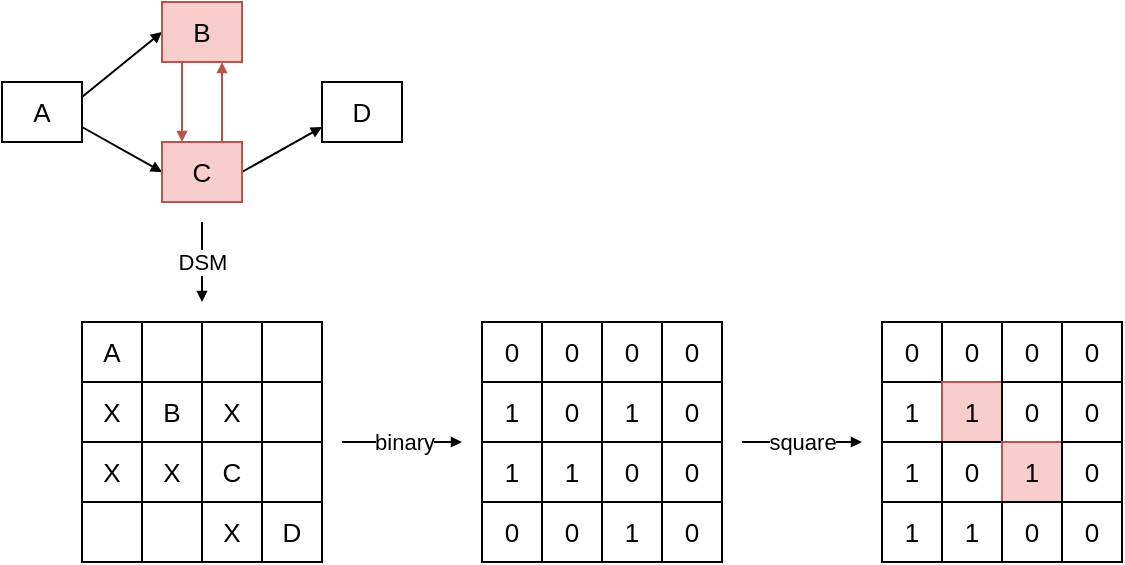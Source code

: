 <mxfile>
    <diagram id="T9uuaTeBy4bPSP1g8a4x" name="Page-1">
        <mxGraphModel dx="1102" dy="825" grid="1" gridSize="10" guides="1" tooltips="1" connect="1" arrows="1" fold="1" page="1" pageScale="1" pageWidth="827" pageHeight="1169" background="#FFFFFF" math="0" shadow="0">
            <root>
                <mxCell id="0"/>
                <mxCell id="1" parent="0"/>
                <mxCell id="249" value="A" style="rounded=0;whiteSpace=wrap;html=1;fontStyle=0;fontSize=13;" vertex="1" parent="1">
                    <mxGeometry x="120" y="240" width="30" height="30" as="geometry"/>
                </mxCell>
                <mxCell id="250" value="X" style="rounded=0;whiteSpace=wrap;html=1;fontStyle=0;fontSize=13;" vertex="1" parent="1">
                    <mxGeometry x="120" y="270" width="30" height="30" as="geometry"/>
                </mxCell>
                <mxCell id="251" value="X" style="rounded=0;whiteSpace=wrap;html=1;fontStyle=0;fontSize=13;" vertex="1" parent="1">
                    <mxGeometry x="120" y="300" width="30" height="30" as="geometry"/>
                </mxCell>
                <mxCell id="252" value="" style="rounded=0;whiteSpace=wrap;html=1;fontStyle=0;fontSize=13;" vertex="1" parent="1">
                    <mxGeometry x="150" y="240" width="30" height="30" as="geometry"/>
                </mxCell>
                <mxCell id="253" value="B" style="rounded=0;whiteSpace=wrap;html=1;fontStyle=0;fontSize=13;" vertex="1" parent="1">
                    <mxGeometry x="150" y="270" width="30" height="30" as="geometry"/>
                </mxCell>
                <mxCell id="254" value="X" style="rounded=0;whiteSpace=wrap;html=1;fontStyle=0;fontSize=13;" vertex="1" parent="1">
                    <mxGeometry x="150" y="300" width="30" height="30" as="geometry"/>
                </mxCell>
                <mxCell id="255" value="" style="rounded=0;whiteSpace=wrap;html=1;fontStyle=0;fontSize=13;" vertex="1" parent="1">
                    <mxGeometry x="180" y="240" width="30" height="30" as="geometry"/>
                </mxCell>
                <mxCell id="256" value="X" style="rounded=0;whiteSpace=wrap;html=1;fontStyle=0;fontSize=13;" vertex="1" parent="1">
                    <mxGeometry x="180" y="270" width="30" height="30" as="geometry"/>
                </mxCell>
                <mxCell id="257" value="C" style="rounded=0;whiteSpace=wrap;html=1;fontStyle=0;fontSize=13;" vertex="1" parent="1">
                    <mxGeometry x="180" y="300" width="30" height="30" as="geometry"/>
                </mxCell>
                <mxCell id="260" value="D" style="rounded=0;whiteSpace=wrap;html=1;fontStyle=0;fontSize=13;" vertex="1" parent="1">
                    <mxGeometry x="210" y="330" width="30" height="30" as="geometry"/>
                </mxCell>
                <mxCell id="261" value="" style="rounded=0;whiteSpace=wrap;html=1;fontStyle=0;fontSize=13;" vertex="1" parent="1">
                    <mxGeometry x="120" y="330" width="30" height="30" as="geometry"/>
                </mxCell>
                <mxCell id="262" value="" style="rounded=0;whiteSpace=wrap;html=1;fontStyle=0;fontSize=13;" vertex="1" parent="1">
                    <mxGeometry x="150" y="330" width="30" height="30" as="geometry"/>
                </mxCell>
                <mxCell id="263" value="X" style="rounded=0;whiteSpace=wrap;html=1;fontStyle=0;fontSize=13;" vertex="1" parent="1">
                    <mxGeometry x="180" y="330" width="30" height="30" as="geometry"/>
                </mxCell>
                <mxCell id="264" value="" style="rounded=0;whiteSpace=wrap;html=1;fontStyle=0;fontSize=13;" vertex="1" parent="1">
                    <mxGeometry x="210" y="240" width="30" height="30" as="geometry"/>
                </mxCell>
                <mxCell id="265" value="" style="rounded=0;whiteSpace=wrap;html=1;fontStyle=0;fontSize=13;" vertex="1" parent="1">
                    <mxGeometry x="210" y="270" width="30" height="30" as="geometry"/>
                </mxCell>
                <mxCell id="266" value="" style="rounded=0;whiteSpace=wrap;html=1;fontStyle=0;fontSize=13;" vertex="1" parent="1">
                    <mxGeometry x="210" y="300" width="30" height="30" as="geometry"/>
                </mxCell>
                <mxCell id="267" value="0" style="rounded=0;whiteSpace=wrap;html=1;fontStyle=0;fontSize=13;" vertex="1" parent="1">
                    <mxGeometry x="320" y="240" width="30" height="30" as="geometry"/>
                </mxCell>
                <mxCell id="268" value="1" style="rounded=0;whiteSpace=wrap;html=1;fontStyle=0;fontSize=13;" vertex="1" parent="1">
                    <mxGeometry x="320" y="270" width="30" height="30" as="geometry"/>
                </mxCell>
                <mxCell id="269" value="1" style="rounded=0;whiteSpace=wrap;html=1;fontStyle=0;fontSize=13;" vertex="1" parent="1">
                    <mxGeometry x="320" y="300" width="30" height="30" as="geometry"/>
                </mxCell>
                <mxCell id="270" value="0" style="rounded=0;whiteSpace=wrap;html=1;fontStyle=0;fontSize=13;" vertex="1" parent="1">
                    <mxGeometry x="350" y="240" width="30" height="30" as="geometry"/>
                </mxCell>
                <mxCell id="271" value="0" style="rounded=0;whiteSpace=wrap;html=1;fontStyle=0;fontSize=13;" vertex="1" parent="1">
                    <mxGeometry x="350" y="270" width="30" height="30" as="geometry"/>
                </mxCell>
                <mxCell id="272" value="1" style="rounded=0;whiteSpace=wrap;html=1;fontStyle=0;fontSize=13;" vertex="1" parent="1">
                    <mxGeometry x="350" y="300" width="30" height="30" as="geometry"/>
                </mxCell>
                <mxCell id="273" value="0" style="rounded=0;whiteSpace=wrap;html=1;fontStyle=0;fontSize=13;" vertex="1" parent="1">
                    <mxGeometry x="380" y="240" width="30" height="30" as="geometry"/>
                </mxCell>
                <mxCell id="274" value="1" style="rounded=0;whiteSpace=wrap;html=1;fontStyle=0;fontSize=13;" vertex="1" parent="1">
                    <mxGeometry x="380" y="270" width="30" height="30" as="geometry"/>
                </mxCell>
                <mxCell id="275" value="0" style="rounded=0;whiteSpace=wrap;html=1;fontStyle=0;fontSize=13;" vertex="1" parent="1">
                    <mxGeometry x="380" y="300" width="30" height="30" as="geometry"/>
                </mxCell>
                <mxCell id="276" value="0" style="rounded=0;whiteSpace=wrap;html=1;fontStyle=0;fontSize=13;" vertex="1" parent="1">
                    <mxGeometry x="410" y="330" width="30" height="30" as="geometry"/>
                </mxCell>
                <mxCell id="277" value="0" style="rounded=0;whiteSpace=wrap;html=1;fontStyle=0;fontSize=13;" vertex="1" parent="1">
                    <mxGeometry x="320" y="330" width="30" height="30" as="geometry"/>
                </mxCell>
                <mxCell id="278" value="0" style="rounded=0;whiteSpace=wrap;html=1;fontStyle=0;fontSize=13;" vertex="1" parent="1">
                    <mxGeometry x="350" y="330" width="30" height="30" as="geometry"/>
                </mxCell>
                <mxCell id="279" value="1" style="rounded=0;whiteSpace=wrap;html=1;fontStyle=0;fontSize=13;" vertex="1" parent="1">
                    <mxGeometry x="380" y="330" width="30" height="30" as="geometry"/>
                </mxCell>
                <mxCell id="280" value="0" style="rounded=0;whiteSpace=wrap;html=1;fontStyle=0;fontSize=13;" vertex="1" parent="1">
                    <mxGeometry x="410" y="240" width="30" height="30" as="geometry"/>
                </mxCell>
                <mxCell id="281" value="0" style="rounded=0;whiteSpace=wrap;html=1;fontStyle=0;fontSize=13;" vertex="1" parent="1">
                    <mxGeometry x="410" y="270" width="30" height="30" as="geometry"/>
                </mxCell>
                <mxCell id="282" value="0" style="rounded=0;whiteSpace=wrap;html=1;fontStyle=0;fontSize=13;" vertex="1" parent="1">
                    <mxGeometry x="410" y="300" width="30" height="30" as="geometry"/>
                </mxCell>
                <mxCell id="284" value="0" style="rounded=0;whiteSpace=wrap;html=1;fontStyle=0;fontSize=13;" vertex="1" parent="1">
                    <mxGeometry x="520" y="240" width="30" height="30" as="geometry"/>
                </mxCell>
                <mxCell id="285" value="1" style="rounded=0;whiteSpace=wrap;html=1;fontStyle=0;fontSize=13;" vertex="1" parent="1">
                    <mxGeometry x="520" y="270" width="30" height="30" as="geometry"/>
                </mxCell>
                <mxCell id="286" value="1" style="rounded=0;whiteSpace=wrap;html=1;fontStyle=0;fontSize=13;" vertex="1" parent="1">
                    <mxGeometry x="520" y="300" width="30" height="30" as="geometry"/>
                </mxCell>
                <mxCell id="287" value="0" style="rounded=0;whiteSpace=wrap;html=1;fontStyle=0;fontSize=13;" vertex="1" parent="1">
                    <mxGeometry x="550" y="240" width="30" height="30" as="geometry"/>
                </mxCell>
                <mxCell id="288" value="1" style="rounded=0;whiteSpace=wrap;html=1;fontStyle=0;fontSize=13;fillColor=#f8cecc;strokeColor=#b85450;" vertex="1" parent="1">
                    <mxGeometry x="550" y="270" width="30" height="30" as="geometry"/>
                </mxCell>
                <mxCell id="289" value="0" style="rounded=0;whiteSpace=wrap;html=1;fontStyle=0;fontSize=13;" vertex="1" parent="1">
                    <mxGeometry x="550" y="300" width="30" height="30" as="geometry"/>
                </mxCell>
                <mxCell id="290" value="0" style="rounded=0;whiteSpace=wrap;html=1;fontStyle=0;fontSize=13;" vertex="1" parent="1">
                    <mxGeometry x="580" y="240" width="30" height="30" as="geometry"/>
                </mxCell>
                <mxCell id="291" value="0" style="rounded=0;whiteSpace=wrap;html=1;fontStyle=0;fontSize=13;" vertex="1" parent="1">
                    <mxGeometry x="580" y="270" width="30" height="30" as="geometry"/>
                </mxCell>
                <mxCell id="292" value="1" style="rounded=0;whiteSpace=wrap;html=1;fontStyle=0;fontSize=13;fillColor=#f8cecc;strokeColor=#b85450;" vertex="1" parent="1">
                    <mxGeometry x="580" y="300" width="30" height="30" as="geometry"/>
                </mxCell>
                <mxCell id="293" value="0" style="rounded=0;whiteSpace=wrap;html=1;fontStyle=0;fontSize=13;" vertex="1" parent="1">
                    <mxGeometry x="610" y="330" width="30" height="30" as="geometry"/>
                </mxCell>
                <mxCell id="294" value="1" style="rounded=0;whiteSpace=wrap;html=1;fontStyle=0;fontSize=13;" vertex="1" parent="1">
                    <mxGeometry x="520" y="330" width="30" height="30" as="geometry"/>
                </mxCell>
                <mxCell id="295" value="1" style="rounded=0;whiteSpace=wrap;html=1;fontStyle=0;fontSize=13;" vertex="1" parent="1">
                    <mxGeometry x="550" y="330" width="30" height="30" as="geometry"/>
                </mxCell>
                <mxCell id="296" value="0" style="rounded=0;whiteSpace=wrap;html=1;fontStyle=0;fontSize=13;" vertex="1" parent="1">
                    <mxGeometry x="580" y="330" width="30" height="30" as="geometry"/>
                </mxCell>
                <mxCell id="297" value="0" style="rounded=0;whiteSpace=wrap;html=1;fontStyle=0;fontSize=13;" vertex="1" parent="1">
                    <mxGeometry x="610" y="240" width="30" height="30" as="geometry"/>
                </mxCell>
                <mxCell id="298" value="0" style="rounded=0;whiteSpace=wrap;html=1;fontStyle=0;fontSize=13;" vertex="1" parent="1">
                    <mxGeometry x="610" y="270" width="30" height="30" as="geometry"/>
                </mxCell>
                <mxCell id="299" value="0" style="rounded=0;whiteSpace=wrap;html=1;fontStyle=0;fontSize=13;" vertex="1" parent="1">
                    <mxGeometry x="610" y="300" width="30" height="30" as="geometry"/>
                </mxCell>
                <mxCell id="301" value="binary" style="endArrow=block;html=1;startSize=3;endSize=3;endFill=1;" edge="1" parent="1">
                    <mxGeometry x="0.009" width="50" height="50" relative="1" as="geometry">
                        <mxPoint x="250" y="300" as="sourcePoint"/>
                        <mxPoint x="310" y="300" as="targetPoint"/>
                        <mxPoint as="offset"/>
                    </mxGeometry>
                </mxCell>
                <mxCell id="302" value="square" style="endArrow=block;html=1;startSize=3;endSize=3;endFill=1;" edge="1" parent="1">
                    <mxGeometry width="50" height="50" relative="1" as="geometry">
                        <mxPoint x="450" y="300" as="sourcePoint"/>
                        <mxPoint x="510" y="300" as="targetPoint"/>
                    </mxGeometry>
                </mxCell>
                <mxCell id="307" style="edgeStyle=none;html=1;exitX=1;exitY=0.25;exitDx=0;exitDy=0;entryX=0;entryY=0.5;entryDx=0;entryDy=0;endArrow=block;endFill=1;startSize=3;endSize=3;" edge="1" parent="1" source="303" target="304">
                    <mxGeometry relative="1" as="geometry"/>
                </mxCell>
                <mxCell id="308" style="edgeStyle=none;html=1;exitX=1;exitY=0.75;exitDx=0;exitDy=0;entryX=0;entryY=0.5;entryDx=0;entryDy=0;endArrow=block;endFill=1;startSize=3;endSize=3;" edge="1" parent="1" source="303" target="305">
                    <mxGeometry relative="1" as="geometry"/>
                </mxCell>
                <mxCell id="303" value="A" style="rounded=0;whiteSpace=wrap;html=1;fontStyle=0;fontSize=13;" vertex="1" parent="1">
                    <mxGeometry x="80" y="120" width="40" height="30" as="geometry"/>
                </mxCell>
                <mxCell id="311" style="edgeStyle=none;html=1;exitX=0.25;exitY=1;exitDx=0;exitDy=0;entryX=0.25;entryY=0;entryDx=0;entryDy=0;endArrow=block;endFill=1;startSize=3;endSize=3;fillColor=#f8cecc;strokeColor=#b85450;" edge="1" parent="1" source="304" target="305">
                    <mxGeometry relative="1" as="geometry"/>
                </mxCell>
                <mxCell id="304" value="B" style="rounded=0;whiteSpace=wrap;html=1;fontStyle=0;fontSize=13;fillColor=#f8cecc;strokeColor=#b85450;" vertex="1" parent="1">
                    <mxGeometry x="160" y="80" width="40" height="30" as="geometry"/>
                </mxCell>
                <mxCell id="310" style="edgeStyle=none;html=1;exitX=1;exitY=0.5;exitDx=0;exitDy=0;entryX=0;entryY=0.75;entryDx=0;entryDy=0;endArrow=block;endFill=1;startSize=3;endSize=3;" edge="1" parent="1" source="305" target="306">
                    <mxGeometry relative="1" as="geometry"/>
                </mxCell>
                <mxCell id="312" style="edgeStyle=none;html=1;exitX=0.75;exitY=0;exitDx=0;exitDy=0;entryX=0.75;entryY=1;entryDx=0;entryDy=0;endArrow=block;endFill=1;startSize=3;endSize=3;fillColor=#f8cecc;strokeColor=#b85450;" edge="1" parent="1" source="305" target="304">
                    <mxGeometry relative="1" as="geometry"/>
                </mxCell>
                <mxCell id="305" value="C" style="rounded=0;whiteSpace=wrap;html=1;fontStyle=0;fontSize=13;fillColor=#f8cecc;strokeColor=#b85450;" vertex="1" parent="1">
                    <mxGeometry x="160" y="150" width="40" height="30" as="geometry"/>
                </mxCell>
                <mxCell id="306" value="D" style="rounded=0;whiteSpace=wrap;html=1;fontStyle=0;fontSize=13;" vertex="1" parent="1">
                    <mxGeometry x="240" y="120" width="40" height="30" as="geometry"/>
                </mxCell>
                <mxCell id="313" value="DSM" style="endArrow=block;html=1;startSize=3;endSize=3;endFill=1;" edge="1" parent="1">
                    <mxGeometry x="0.009" width="50" height="50" relative="1" as="geometry">
                        <mxPoint x="180" y="190" as="sourcePoint"/>
                        <mxPoint x="180" y="230" as="targetPoint"/>
                        <mxPoint as="offset"/>
                    </mxGeometry>
                </mxCell>
            </root>
        </mxGraphModel>
    </diagram>
</mxfile>